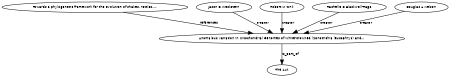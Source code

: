digraph G {
size="3,3";
node [fontsize=7, fontname="Helvetica"];
edge [fontsize=7, fontname="Helvetica"];
node0 [label="Anomalous Variation in Mitochondrial Genomes of White-crowned (Zonotrichia leucophrys) and...", width=0.27433100247,height=0.27433100247];
node1 [label="Towards a phylogenetic framework for the evolution of shakes, rattles,...", width=0.27433100247,height=0.27433100247];
node2 [label="Jason D Weckstein", width=0.27433100247,height=0.27433100247];
node3 [label="Robert M Zink", width=0.27433100247,height=0.27433100247];
node4 [label="Rachelle C Blackwell-Rago", width=0.27433100247,height=0.27433100247];
node5 [label="Douglas A Nelson", width=0.27433100247,height=0.27433100247];
node6 [label="The Auk", width=0.27433100247,height=0.27433100247];
node1 -> node0 [label="references"];
node2 -> node0 [label="creator"];
node3 -> node0 [label="creator"];
node4 -> node0 [label="creator"];
node5 -> node0 [label="creator"];
node0 -> node6 [label="is_part_of"];
}

